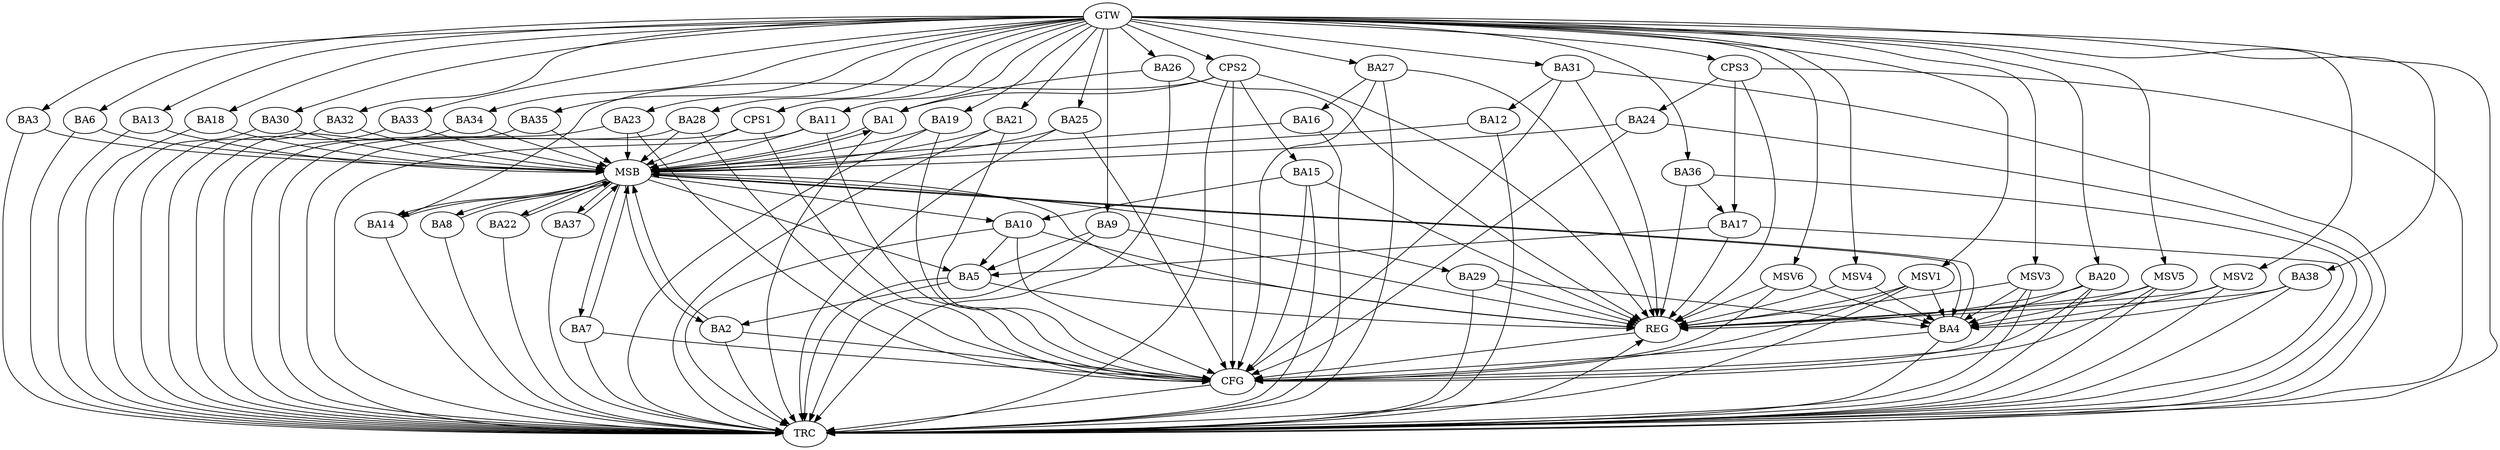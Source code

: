 strict digraph G {
  BA1 [ label="BA1" ];
  BA2 [ label="BA2" ];
  BA3 [ label="BA3" ];
  BA4 [ label="BA4" ];
  BA5 [ label="BA5" ];
  BA6 [ label="BA6" ];
  BA7 [ label="BA7" ];
  BA8 [ label="BA8" ];
  BA9 [ label="BA9" ];
  BA10 [ label="BA10" ];
  BA11 [ label="BA11" ];
  BA12 [ label="BA12" ];
  BA13 [ label="BA13" ];
  BA14 [ label="BA14" ];
  BA15 [ label="BA15" ];
  BA16 [ label="BA16" ];
  BA17 [ label="BA17" ];
  BA18 [ label="BA18" ];
  BA19 [ label="BA19" ];
  BA20 [ label="BA20" ];
  BA21 [ label="BA21" ];
  BA22 [ label="BA22" ];
  BA23 [ label="BA23" ];
  BA24 [ label="BA24" ];
  BA25 [ label="BA25" ];
  BA26 [ label="BA26" ];
  BA27 [ label="BA27" ];
  BA28 [ label="BA28" ];
  BA29 [ label="BA29" ];
  BA30 [ label="BA30" ];
  BA31 [ label="BA31" ];
  BA32 [ label="BA32" ];
  BA33 [ label="BA33" ];
  BA34 [ label="BA34" ];
  BA35 [ label="BA35" ];
  BA36 [ label="BA36" ];
  BA37 [ label="BA37" ];
  BA38 [ label="BA38" ];
  CPS1 [ label="CPS1" ];
  CPS2 [ label="CPS2" ];
  CPS3 [ label="CPS3" ];
  GTW [ label="GTW" ];
  REG [ label="REG" ];
  MSB [ label="MSB" ];
  CFG [ label="CFG" ];
  TRC [ label="TRC" ];
  MSV1 [ label="MSV1" ];
  MSV2 [ label="MSV2" ];
  MSV3 [ label="MSV3" ];
  MSV4 [ label="MSV4" ];
  MSV5 [ label="MSV5" ];
  MSV6 [ label="MSV6" ];
  BA5 -> BA2;
  BA9 -> BA5;
  BA10 -> BA5;
  BA15 -> BA10;
  BA17 -> BA5;
  BA20 -> BA4;
  BA26 -> BA1;
  BA27 -> BA16;
  BA29 -> BA4;
  BA31 -> BA12;
  BA36 -> BA17;
  BA38 -> BA4;
  CPS2 -> BA15;
  CPS2 -> BA14;
  CPS2 -> BA1;
  CPS3 -> BA24;
  CPS3 -> BA17;
  GTW -> BA3;
  GTW -> BA6;
  GTW -> BA9;
  GTW -> BA11;
  GTW -> BA13;
  GTW -> BA18;
  GTW -> BA19;
  GTW -> BA20;
  GTW -> BA21;
  GTW -> BA23;
  GTW -> BA25;
  GTW -> BA26;
  GTW -> BA27;
  GTW -> BA28;
  GTW -> BA30;
  GTW -> BA31;
  GTW -> BA32;
  GTW -> BA33;
  GTW -> BA34;
  GTW -> BA35;
  GTW -> BA36;
  GTW -> BA38;
  GTW -> CPS1;
  GTW -> CPS2;
  GTW -> CPS3;
  BA5 -> REG;
  BA9 -> REG;
  BA10 -> REG;
  BA15 -> REG;
  BA17 -> REG;
  BA20 -> REG;
  BA26 -> REG;
  BA27 -> REG;
  BA29 -> REG;
  BA31 -> REG;
  BA36 -> REG;
  BA38 -> REG;
  CPS2 -> REG;
  CPS3 -> REG;
  BA1 -> MSB;
  MSB -> BA2;
  MSB -> REG;
  BA2 -> MSB;
  MSB -> BA1;
  BA3 -> MSB;
  BA4 -> MSB;
  BA6 -> MSB;
  MSB -> BA4;
  BA7 -> MSB;
  MSB -> BA5;
  BA8 -> MSB;
  BA11 -> MSB;
  MSB -> BA8;
  BA12 -> MSB;
  MSB -> BA7;
  BA13 -> MSB;
  BA14 -> MSB;
  BA16 -> MSB;
  MSB -> BA10;
  BA18 -> MSB;
  BA19 -> MSB;
  BA21 -> MSB;
  BA22 -> MSB;
  BA23 -> MSB;
  BA24 -> MSB;
  BA25 -> MSB;
  BA28 -> MSB;
  MSB -> BA14;
  BA30 -> MSB;
  MSB -> BA22;
  BA32 -> MSB;
  BA33 -> MSB;
  BA34 -> MSB;
  BA35 -> MSB;
  BA37 -> MSB;
  CPS1 -> MSB;
  MSB -> BA37;
  MSB -> BA29;
  BA15 -> CFG;
  BA31 -> CFG;
  BA21 -> CFG;
  BA25 -> CFG;
  CPS2 -> CFG;
  BA10 -> CFG;
  BA20 -> CFG;
  BA27 -> CFG;
  BA23 -> CFG;
  BA11 -> CFG;
  BA2 -> CFG;
  BA4 -> CFG;
  CPS1 -> CFG;
  BA19 -> CFG;
  BA7 -> CFG;
  BA24 -> CFG;
  BA28 -> CFG;
  REG -> CFG;
  BA1 -> TRC;
  BA2 -> TRC;
  BA3 -> TRC;
  BA4 -> TRC;
  BA5 -> TRC;
  BA6 -> TRC;
  BA7 -> TRC;
  BA8 -> TRC;
  BA9 -> TRC;
  BA10 -> TRC;
  BA11 -> TRC;
  BA12 -> TRC;
  BA13 -> TRC;
  BA14 -> TRC;
  BA15 -> TRC;
  BA16 -> TRC;
  BA17 -> TRC;
  BA18 -> TRC;
  BA19 -> TRC;
  BA20 -> TRC;
  BA21 -> TRC;
  BA22 -> TRC;
  BA23 -> TRC;
  BA24 -> TRC;
  BA25 -> TRC;
  BA26 -> TRC;
  BA27 -> TRC;
  BA28 -> TRC;
  BA29 -> TRC;
  BA30 -> TRC;
  BA31 -> TRC;
  BA32 -> TRC;
  BA33 -> TRC;
  BA34 -> TRC;
  BA35 -> TRC;
  BA36 -> TRC;
  BA37 -> TRC;
  BA38 -> TRC;
  CPS1 -> TRC;
  CPS2 -> TRC;
  CPS3 -> TRC;
  GTW -> TRC;
  CFG -> TRC;
  TRC -> REG;
  MSV1 -> BA4;
  GTW -> MSV1;
  MSV1 -> REG;
  MSV1 -> TRC;
  MSV1 -> CFG;
  MSV2 -> BA4;
  GTW -> MSV2;
  MSV2 -> REG;
  MSV2 -> TRC;
  MSV3 -> BA4;
  MSV4 -> BA4;
  GTW -> MSV3;
  MSV3 -> REG;
  MSV3 -> TRC;
  MSV3 -> CFG;
  GTW -> MSV4;
  MSV4 -> REG;
  MSV5 -> BA4;
  GTW -> MSV5;
  MSV5 -> REG;
  MSV5 -> TRC;
  MSV5 -> CFG;
  MSV6 -> BA4;
  GTW -> MSV6;
  MSV6 -> REG;
  MSV6 -> CFG;
}
